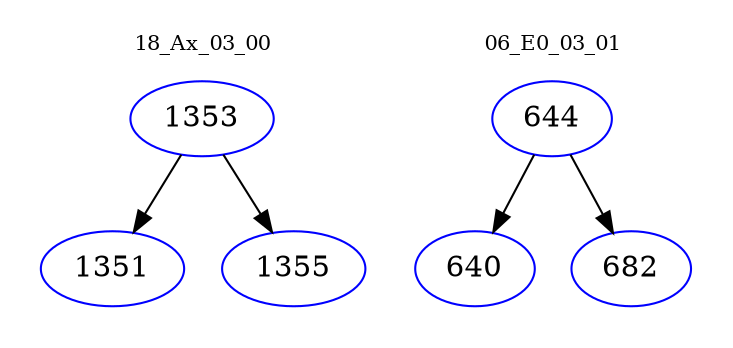 digraph{
subgraph cluster_0 {
color = white
label = "18_Ax_03_00";
fontsize=10;
T0_1353 [label="1353", color="blue"]
T0_1353 -> T0_1351 [color="black"]
T0_1351 [label="1351", color="blue"]
T0_1353 -> T0_1355 [color="black"]
T0_1355 [label="1355", color="blue"]
}
subgraph cluster_1 {
color = white
label = "06_E0_03_01";
fontsize=10;
T1_644 [label="644", color="blue"]
T1_644 -> T1_640 [color="black"]
T1_640 [label="640", color="blue"]
T1_644 -> T1_682 [color="black"]
T1_682 [label="682", color="blue"]
}
}
